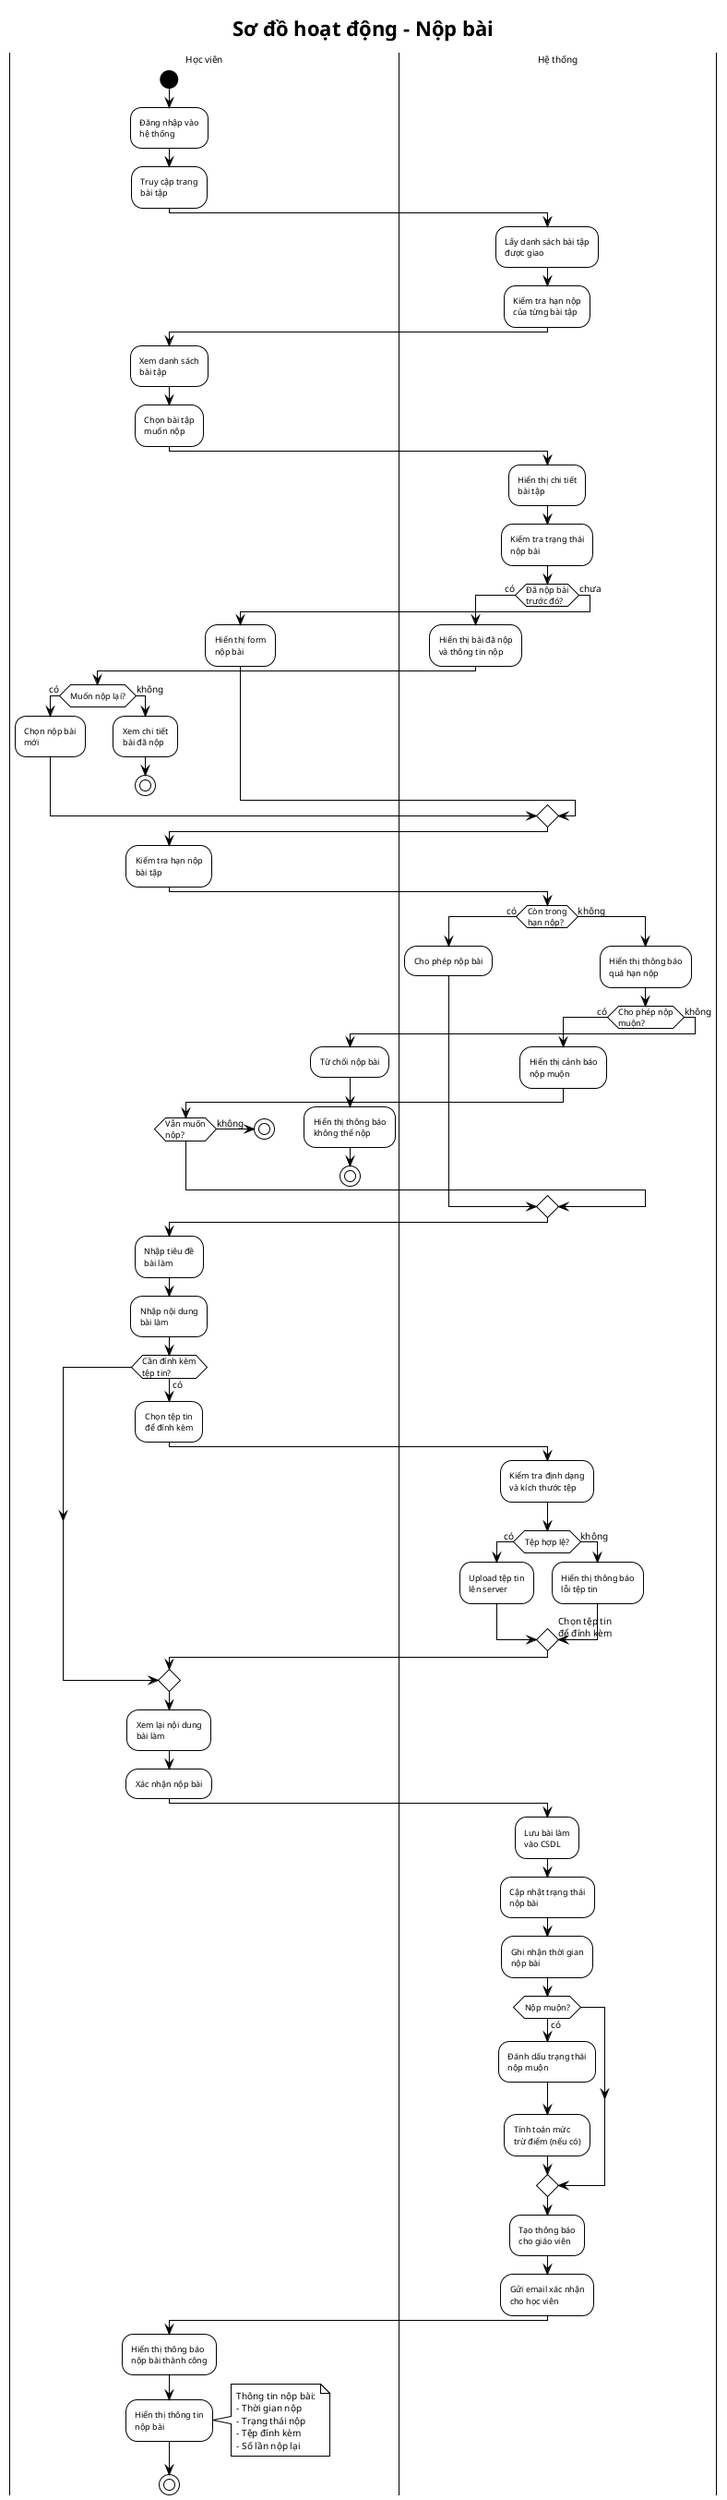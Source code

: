 @startuml
!theme plain
skinparam defaultFontSize 10
skinparam activityFontSize 9
skinparam swimlaneTitleFontSize 10
skinparam maxMessageSize 150
skinparam ranksep 60
skinparam activityStartColor black
skinparam activityEndColor black
skinparam activityEndColorBorder black
skinparam activityBarColor black
skinparam circledCharacterFontColor black

title Sơ đồ hoạt động - Nộp bài

|Học viên|
start
:Đăng nhập vào\nhệ thống;
:Truy cập trang\nbài tập;

|Hệ thống|
:Lấy danh sách bài tập\nđược giao;
:Kiểm tra hạn nộp\ncủa từng bài tập;

|Học viên|
:Xem danh sách\nbài tập;
:Chọn bài tập\nmuốn nộp;

|Hệ thống|
:Hiển thị chi tiết\nbài tập;
:Kiểm tra trạng thái\nnộp bài;

if (Đã nộp bài\ntrước đó?) then (có)
  :Hiển thị bài đã nộp\nvà thông tin nộp;
  
  |Học viên|
  if (Muốn nộp lại?) then (có)
    :Chọn nộp bài\nmới;
  else (không)
    :Xem chi tiết\nbài đã nộp;
    stop
  endif
else (chưa)
  :Hiển thị form\nnộp bài;
endif

|Học viên|
:Kiểm tra hạn nộp\nbài tập;

|Hệ thống|
if (Còn trong\nhạn nộp?) then (có)
  :Cho phép nộp bài;
else (không)
  :Hiển thị thông báo\nquá hạn nộp;
  
  if (Cho phép nộp\nmuộn?) then (có)
    :Hiển thị cảnh báo\nnộp muộn;
    |Học viên|
    if (Vẫn muốn\nnộp?) then (không)
      stop
    endif
  else (không)
    :Từ chối nộp bài;
    |Học viên|
    :Hiển thị thông báo\nkhông thể nộp;
    stop
  endif
endif

|Học viên|
:Nhập tiêu đề\nbài làm;
:Nhập nội dung\nbài làm;

if (Cần đính kèm\ntệp tin?) then (có)
  :Chọn tệp tin\nđể đính kèm;
  
  |Hệ thống|
  :Kiểm tra định dạng\nvà kích thước tệp;
  
  if (Tệp hợp lệ?) then (có)
    :Upload tệp tin\nlên server;
  else (không)
    :Hiển thị thông báo\nlỗi tệp tin;
    |Học viên|
    -> Chọn tệp tin\nđể đính kèm;
  endif
endif

|Học viên|
:Xem lại nội dung\nbài làm;
:Xác nhận nộp bài;

|Hệ thống|
:Lưu bài làm\nvào CSDL;
:Cập nhật trạng thái\nnộp bài;
:Ghi nhận thời gian\nnộp bài;

if (Nộp muộn?) then (có)
  :Đánh dấu trạng thái\nnộp muộn;
  :Tính toán mức\ntrừ điểm (nếu có);
endif

:Tạo thông báo\ncho giáo viên;
:Gửi email xác nhận\ncho học viên;

|Học viên|
:Hiển thị thông báo\nnộp bài thành công;
:Hiển thị thông tin\nnộp bài;

note right
  Thông tin nộp bài:
  - Thời gian nộp
  - Trạng thái nộp
  - Tệp đính kèm
  - Số lần nộp lại
end note

stop

@enduml